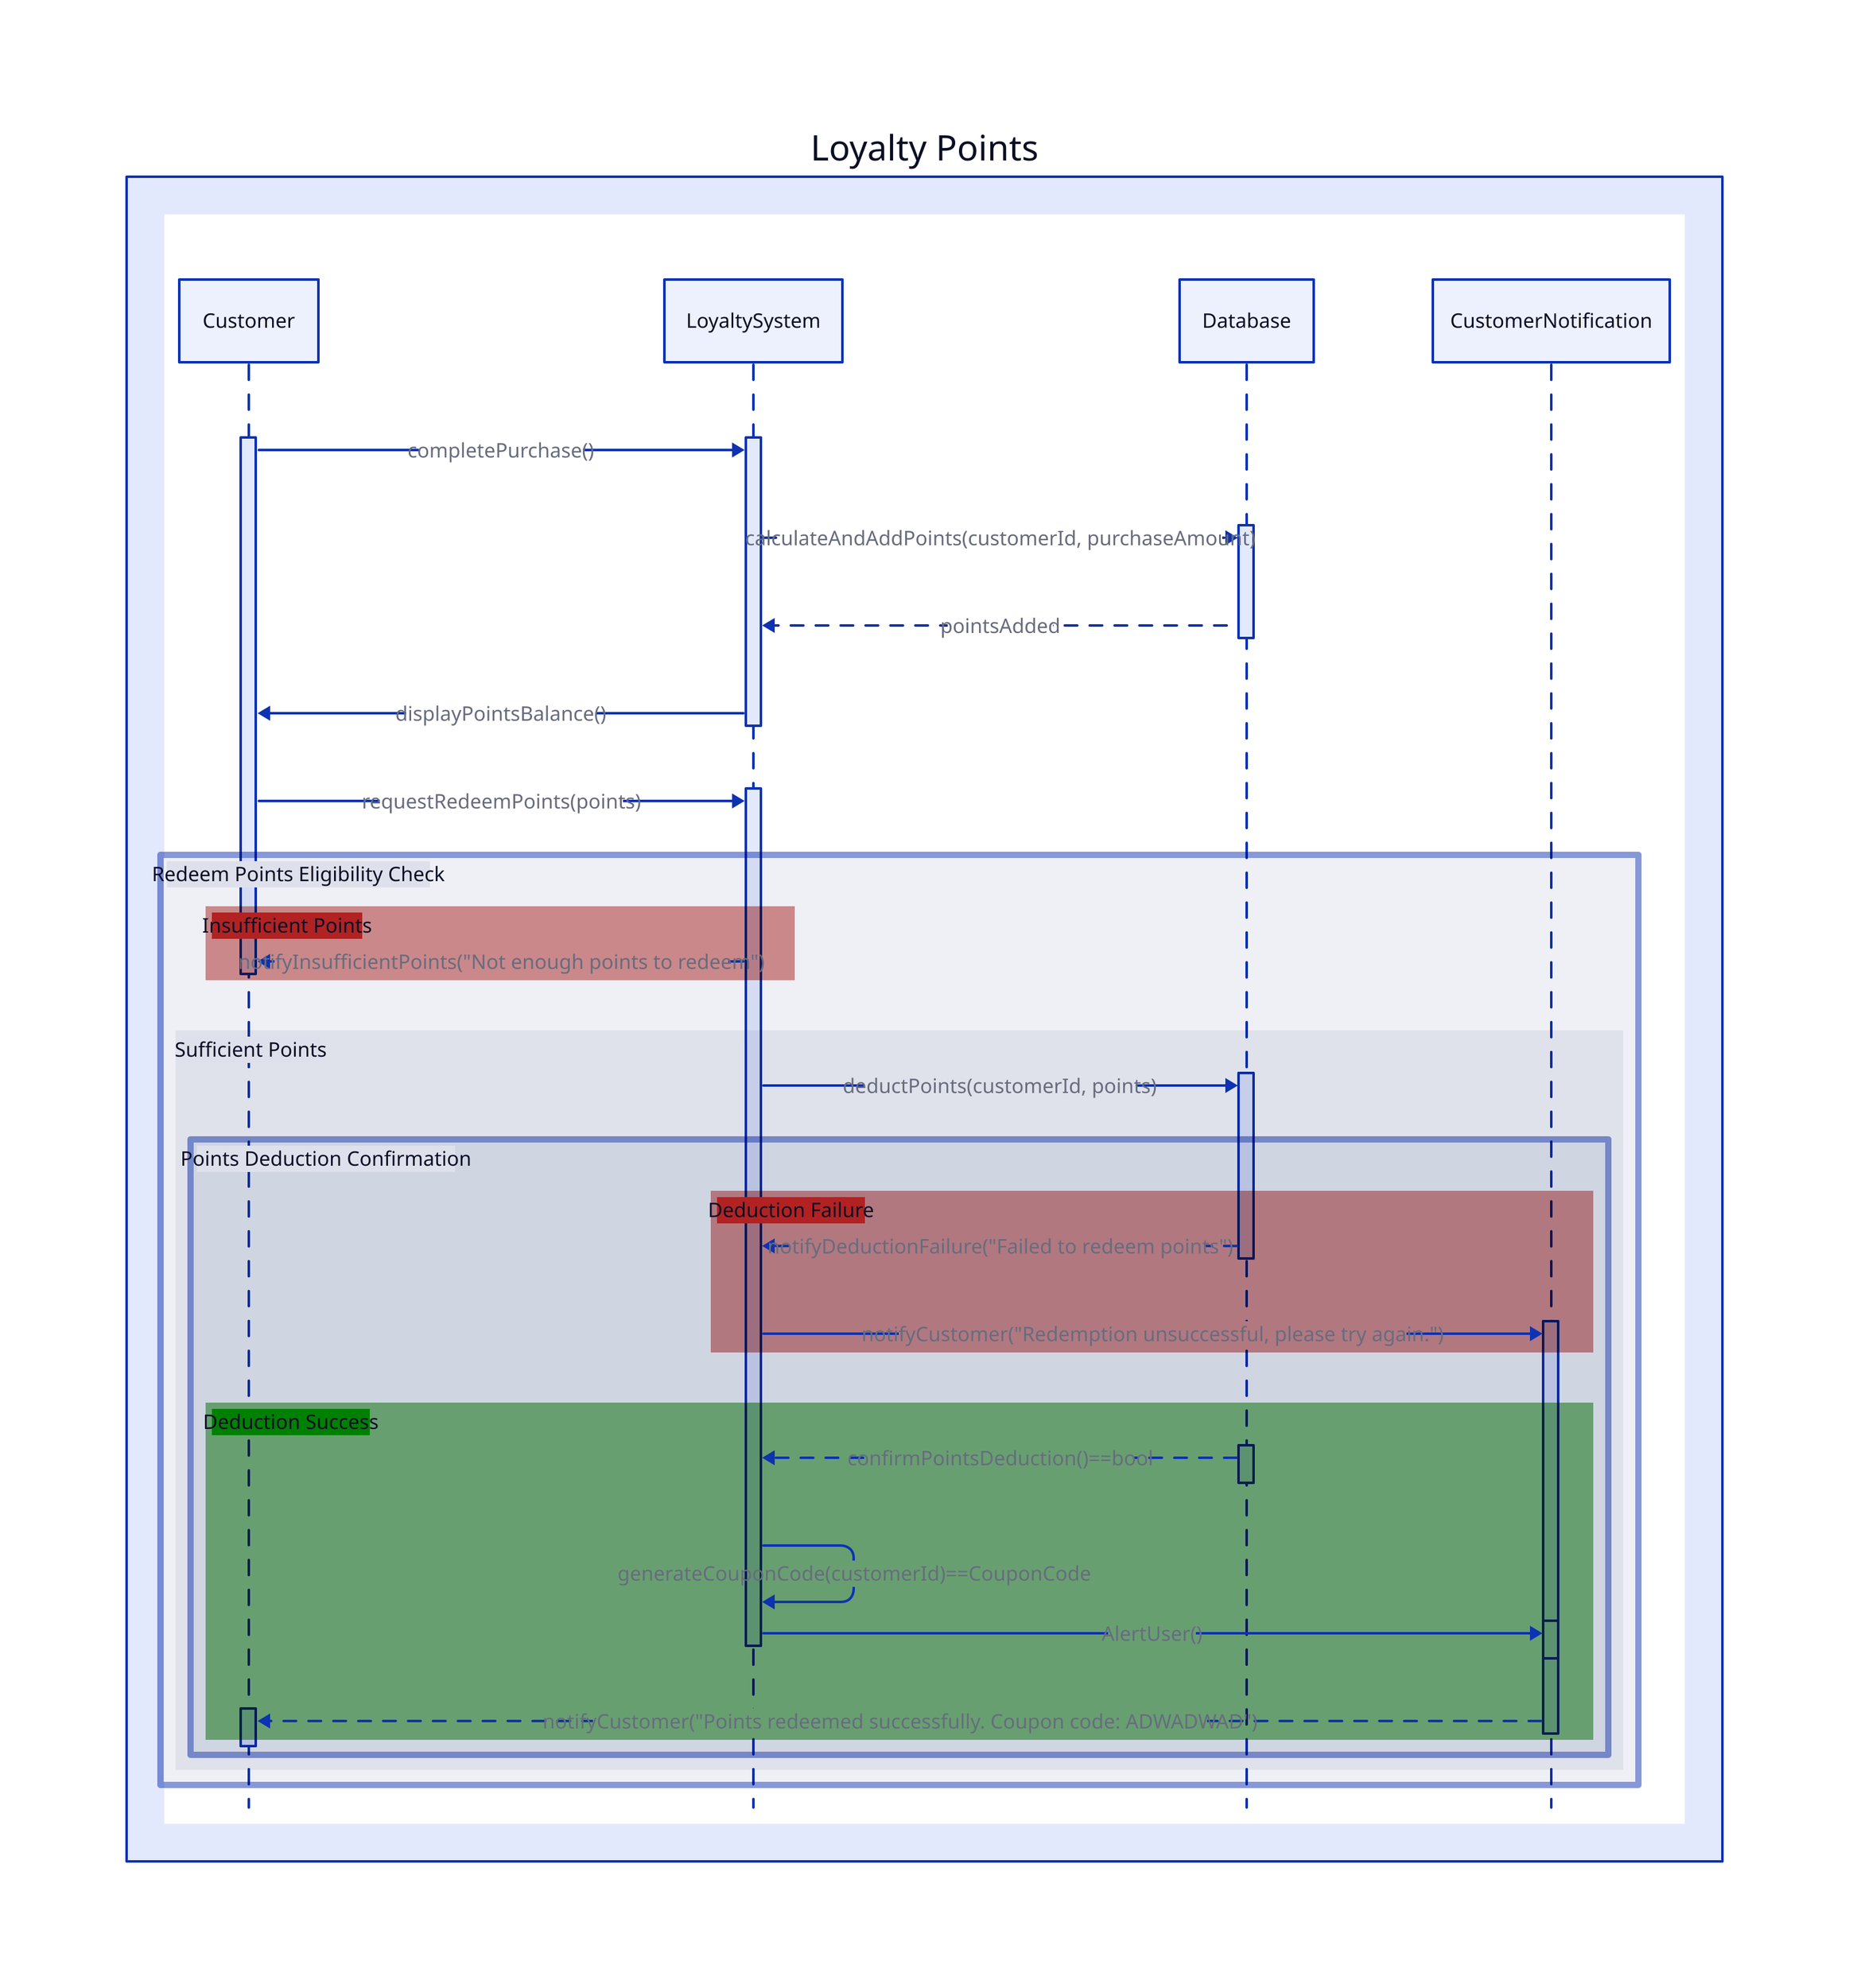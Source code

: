 Loyalty Points: {
  label: "Loyalty Points"

  "": {
    shape: sequence_diagram

    Customer.t1: actor
    LoyaltySystem.t1: actor
    Database.t1: actor
    CustomerNotification

    Customer.t1 -> LoyaltySystem.t1: completePurchase()
    LoyaltySystem.t1 -> Database.t1: calculateAndAddPoints(customerId, purchaseAmount) {
      style.stroke-dash: 5
    }
    LoyaltySystem.t1 <- Database.t1: pointsAdded {
      style.stroke-dash: 5
    }
    Customer.t1 <- LoyaltySystem.t1: displayPointsBalance()

    Customer.t1 -> LoyaltySystem.t2: requestRedeemPoints(points)

    alt label: "Redeem Points Eligibility Check" {
      style.stroke-width: 5

      if label: "Insufficient Points" {
        style.fill: firebrick
        LoyaltySystem.t2 -> Customer.t1: notifyInsufficientPoints("Not enough points to redeem")
      }
      else label: "Sufficient Points" {
        LoyaltySystem.t2 -> Database.t2: deductPoints(customerId, points)

        alt1 label: "Points Deduction Confirmation" {
          style.stroke-width: 5

          if label: "Deduction Failure" {
            style.fill: firebrick
            Database.t2 -> LoyaltySystem.t2: notifyDeductionFailure("Failed to redeem points") {
              style.stroke-dash: 5
            }
            LoyaltySystem.t2 -> CustomerNotification.t2: notifyCustomer("Redemption unsuccessful, please try again.")
          }
          else label: "Deduction Success" {
            style.fill: green
            Database.t3 -> LoyaltySystem.t2: confirmPointsDeduction()==bool {
              style.stroke-dash: 5
            }
            LoyaltySystem.t2 -> LoyaltySystem.t2: generateCouponCode(customerId)==CouponCode
            CustomerNotification.t4 <- LoyaltySystem.t2: AlertUser()
            CustomerNotification.t2 -> Customer.t2: notifyCustomer("Points redeemed successfully. Coupon code: ADWADWAD") {
              style.stroke-dash: 5
            }
          }
        }
      }
    }
  }
}
